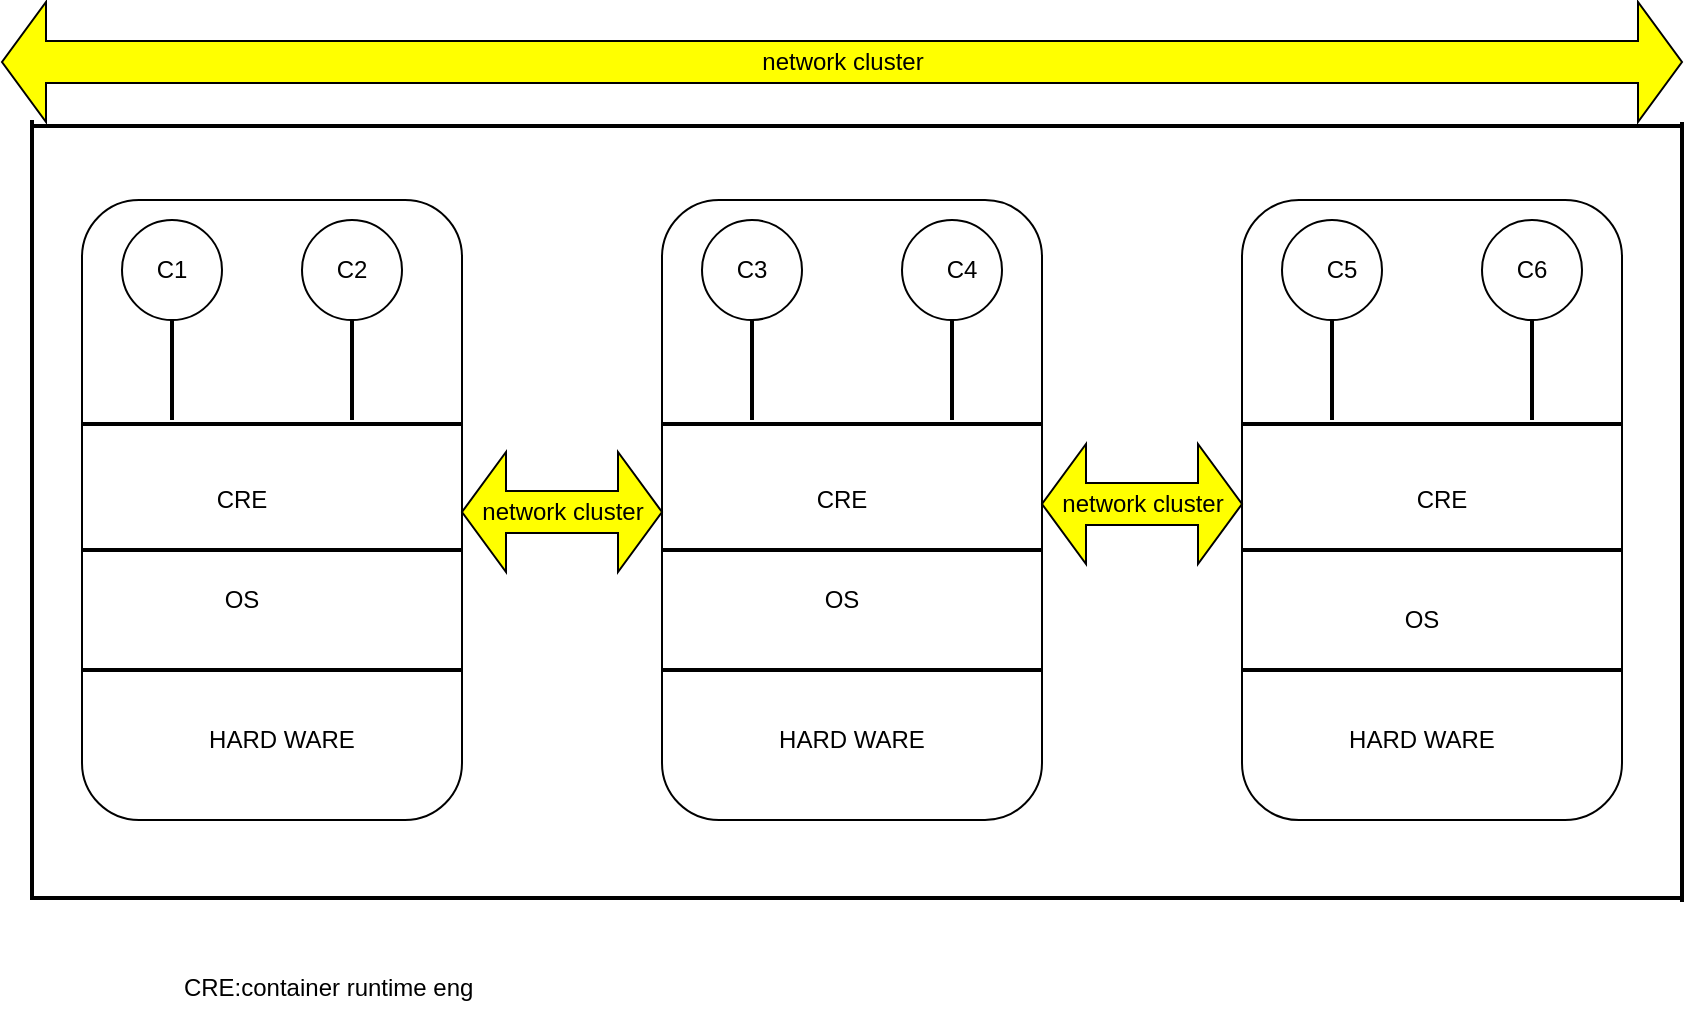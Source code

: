 <mxfile version="14.8.5" type="github">
  <diagram id="wl_e422McLixD423kIPQ" name="Page-1">
    <mxGraphModel dx="1108" dy="482" grid="1" gridSize="10" guides="1" tooltips="1" connect="1" arrows="1" fold="1" page="1" pageScale="1" pageWidth="850" pageHeight="1100" math="0" shadow="0">
      <root>
        <mxCell id="0" />
        <mxCell id="1" parent="0" />
        <mxCell id="t8bC1MIJuQSVdHQi2Ddk-7" value="" style="rounded=1;whiteSpace=wrap;html=1;" vertex="1" parent="1">
          <mxGeometry x="40" y="110" width="190" height="310" as="geometry" />
        </mxCell>
        <mxCell id="t8bC1MIJuQSVdHQi2Ddk-8" value="" style="rounded=1;whiteSpace=wrap;html=1;" vertex="1" parent="1">
          <mxGeometry x="330" y="110" width="190" height="310" as="geometry" />
        </mxCell>
        <mxCell id="t8bC1MIJuQSVdHQi2Ddk-9" value="" style="rounded=1;whiteSpace=wrap;html=1;" vertex="1" parent="1">
          <mxGeometry x="620" y="110" width="190" height="310" as="geometry" />
        </mxCell>
        <mxCell id="t8bC1MIJuQSVdHQi2Ddk-10" value="" style="line;strokeWidth=2;html=1;" vertex="1" parent="1">
          <mxGeometry x="40" y="340" width="190" height="10" as="geometry" />
        </mxCell>
        <mxCell id="t8bC1MIJuQSVdHQi2Ddk-12" value="" style="line;strokeWidth=2;html=1;" vertex="1" parent="1">
          <mxGeometry x="40" y="280" width="190" height="10" as="geometry" />
        </mxCell>
        <mxCell id="t8bC1MIJuQSVdHQi2Ddk-13" value="" style="line;strokeWidth=2;html=1;" vertex="1" parent="1">
          <mxGeometry x="40" y="217" width="190" height="10" as="geometry" />
        </mxCell>
        <mxCell id="t8bC1MIJuQSVdHQi2Ddk-14" value="" style="line;strokeWidth=2;html=1;" vertex="1" parent="1">
          <mxGeometry x="330" y="340" width="190" height="10" as="geometry" />
        </mxCell>
        <mxCell id="t8bC1MIJuQSVdHQi2Ddk-15" value="" style="line;strokeWidth=2;html=1;" vertex="1" parent="1">
          <mxGeometry x="330" y="280" width="190" height="10" as="geometry" />
        </mxCell>
        <mxCell id="t8bC1MIJuQSVdHQi2Ddk-16" value="" style="line;strokeWidth=2;html=1;" vertex="1" parent="1">
          <mxGeometry x="330" y="217" width="190" height="10" as="geometry" />
        </mxCell>
        <mxCell id="t8bC1MIJuQSVdHQi2Ddk-17" value="" style="line;strokeWidth=2;html=1;" vertex="1" parent="1">
          <mxGeometry x="620" y="340" width="190" height="10" as="geometry" />
        </mxCell>
        <mxCell id="t8bC1MIJuQSVdHQi2Ddk-18" value="" style="line;strokeWidth=2;html=1;" vertex="1" parent="1">
          <mxGeometry x="620" y="280" width="190" height="10" as="geometry" />
        </mxCell>
        <mxCell id="t8bC1MIJuQSVdHQi2Ddk-19" value="" style="line;strokeWidth=2;html=1;" vertex="1" parent="1">
          <mxGeometry x="620" y="217" width="190" height="10" as="geometry" />
        </mxCell>
        <mxCell id="t8bC1MIJuQSVdHQi2Ddk-20" value="HARD WARE" style="text;html=1;strokeColor=none;fillColor=none;align=center;verticalAlign=middle;whiteSpace=wrap;rounded=0;" vertex="1" parent="1">
          <mxGeometry x="80" y="370" width="120" height="20" as="geometry" />
        </mxCell>
        <mxCell id="t8bC1MIJuQSVdHQi2Ddk-21" value="OS" style="text;html=1;strokeColor=none;fillColor=none;align=center;verticalAlign=middle;whiteSpace=wrap;rounded=0;" vertex="1" parent="1">
          <mxGeometry x="100" y="300" width="40" height="20" as="geometry" />
        </mxCell>
        <mxCell id="t8bC1MIJuQSVdHQi2Ddk-22" value="CRE" style="text;html=1;strokeColor=none;fillColor=none;align=center;verticalAlign=middle;whiteSpace=wrap;rounded=0;" vertex="1" parent="1">
          <mxGeometry x="100" y="250" width="40" height="20" as="geometry" />
        </mxCell>
        <mxCell id="t8bC1MIJuQSVdHQi2Ddk-23" value="" style="ellipse;whiteSpace=wrap;html=1;aspect=fixed;" vertex="1" parent="1">
          <mxGeometry x="60" y="120" width="50" height="50" as="geometry" />
        </mxCell>
        <mxCell id="t8bC1MIJuQSVdHQi2Ddk-25" value="" style="ellipse;whiteSpace=wrap;html=1;aspect=fixed;" vertex="1" parent="1">
          <mxGeometry x="150" y="120" width="50" height="50" as="geometry" />
        </mxCell>
        <mxCell id="t8bC1MIJuQSVdHQi2Ddk-26" value="" style="ellipse;whiteSpace=wrap;html=1;aspect=fixed;" vertex="1" parent="1">
          <mxGeometry x="350" y="120" width="50" height="50" as="geometry" />
        </mxCell>
        <mxCell id="t8bC1MIJuQSVdHQi2Ddk-27" value="" style="ellipse;whiteSpace=wrap;html=1;aspect=fixed;" vertex="1" parent="1">
          <mxGeometry x="450" y="120" width="50" height="50" as="geometry" />
        </mxCell>
        <mxCell id="t8bC1MIJuQSVdHQi2Ddk-28" value="" style="ellipse;whiteSpace=wrap;html=1;aspect=fixed;" vertex="1" parent="1">
          <mxGeometry x="640" y="120" width="50" height="50" as="geometry" />
        </mxCell>
        <mxCell id="t8bC1MIJuQSVdHQi2Ddk-29" value="" style="ellipse;whiteSpace=wrap;html=1;aspect=fixed;" vertex="1" parent="1">
          <mxGeometry x="740" y="120" width="50" height="50" as="geometry" />
        </mxCell>
        <mxCell id="t8bC1MIJuQSVdHQi2Ddk-32" value="" style="line;strokeWidth=2;direction=south;html=1;" vertex="1" parent="1">
          <mxGeometry x="80" y="170" width="10" height="50" as="geometry" />
        </mxCell>
        <mxCell id="t8bC1MIJuQSVdHQi2Ddk-33" value="" style="line;strokeWidth=2;direction=south;html=1;" vertex="1" parent="1">
          <mxGeometry x="170" y="170" width="10" height="50" as="geometry" />
        </mxCell>
        <mxCell id="t8bC1MIJuQSVdHQi2Ddk-34" value="" style="line;strokeWidth=2;direction=south;html=1;" vertex="1" parent="1">
          <mxGeometry x="370" y="170" width="10" height="50" as="geometry" />
        </mxCell>
        <mxCell id="t8bC1MIJuQSVdHQi2Ddk-35" value="" style="line;strokeWidth=2;direction=south;html=1;" vertex="1" parent="1">
          <mxGeometry x="470" y="170" width="10" height="50" as="geometry" />
        </mxCell>
        <mxCell id="t8bC1MIJuQSVdHQi2Ddk-36" value="" style="line;strokeWidth=2;direction=south;html=1;" vertex="1" parent="1">
          <mxGeometry x="660" y="170" width="10" height="50" as="geometry" />
        </mxCell>
        <mxCell id="t8bC1MIJuQSVdHQi2Ddk-37" value="" style="line;strokeWidth=2;direction=south;html=1;" vertex="1" parent="1">
          <mxGeometry x="760" y="170" width="10" height="50" as="geometry" />
        </mxCell>
        <mxCell id="t8bC1MIJuQSVdHQi2Ddk-39" value="HARD WARE" style="text;html=1;strokeColor=none;fillColor=none;align=center;verticalAlign=middle;whiteSpace=wrap;rounded=0;" vertex="1" parent="1">
          <mxGeometry x="365" y="370" width="120" height="20" as="geometry" />
        </mxCell>
        <mxCell id="t8bC1MIJuQSVdHQi2Ddk-40" value="HARD WARE" style="text;html=1;strokeColor=none;fillColor=none;align=center;verticalAlign=middle;whiteSpace=wrap;rounded=0;" vertex="1" parent="1">
          <mxGeometry x="650" y="370" width="120" height="20" as="geometry" />
        </mxCell>
        <mxCell id="t8bC1MIJuQSVdHQi2Ddk-41" value="OS" style="text;html=1;strokeColor=none;fillColor=none;align=center;verticalAlign=middle;whiteSpace=wrap;rounded=0;" vertex="1" parent="1">
          <mxGeometry x="400" y="300" width="40" height="20" as="geometry" />
        </mxCell>
        <mxCell id="t8bC1MIJuQSVdHQi2Ddk-42" value="OS" style="text;html=1;strokeColor=none;fillColor=none;align=center;verticalAlign=middle;whiteSpace=wrap;rounded=0;" vertex="1" parent="1">
          <mxGeometry x="690" y="310" width="40" height="20" as="geometry" />
        </mxCell>
        <mxCell id="t8bC1MIJuQSVdHQi2Ddk-43" value="CRE" style="text;html=1;strokeColor=none;fillColor=none;align=center;verticalAlign=middle;whiteSpace=wrap;rounded=0;" vertex="1" parent="1">
          <mxGeometry x="400" y="250" width="40" height="20" as="geometry" />
        </mxCell>
        <mxCell id="t8bC1MIJuQSVdHQi2Ddk-44" value="CRE" style="text;html=1;strokeColor=none;fillColor=none;align=center;verticalAlign=middle;whiteSpace=wrap;rounded=0;" vertex="1" parent="1">
          <mxGeometry x="700" y="250" width="40" height="20" as="geometry" />
        </mxCell>
        <mxCell id="t8bC1MIJuQSVdHQi2Ddk-45" value="C1" style="text;html=1;strokeColor=none;fillColor=none;align=center;verticalAlign=middle;whiteSpace=wrap;rounded=0;" vertex="1" parent="1">
          <mxGeometry x="65" y="135" width="40" height="20" as="geometry" />
        </mxCell>
        <mxCell id="t8bC1MIJuQSVdHQi2Ddk-47" value="C2&lt;span style=&quot;color: rgba(0 , 0 , 0 , 0) ; font-family: monospace ; font-size: 0px&quot;&gt;%3CmxGraphModel%3E%3Croot%3E%3CmxCell%20id%3D%220%22%2F%3E%3CmxCell%20id%3D%221%22%20parent%3D%220%22%2F%3E%3CmxCell%20id%3D%222%22%20value%3D%22C1%22%20style%3D%22text%3Bhtml%3D1%3BstrokeColor%3Dnone%3BfillColor%3Dnone%3Balign%3Dcenter%3BverticalAlign%3Dmiddle%3BwhiteSpace%3Dwrap%3Brounded%3D0%3B%22%20vertex%3D%221%22%20parent%3D%221%22%3E%3CmxGeometry%20x%3D%2265%22%20y%3D%22135%22%20width%3D%2240%22%20height%3D%2220%22%20as%3D%22geometry%22%2F%3E%3C%2FmxCell%3E%3C%2Froot%3E%3C%2FmxGraphModel%3E&lt;/span&gt;" style="text;html=1;strokeColor=none;fillColor=none;align=center;verticalAlign=middle;whiteSpace=wrap;rounded=0;" vertex="1" parent="1">
          <mxGeometry x="155" y="135" width="40" height="20" as="geometry" />
        </mxCell>
        <mxCell id="t8bC1MIJuQSVdHQi2Ddk-48" value="C3" style="text;html=1;strokeColor=none;fillColor=none;align=center;verticalAlign=middle;whiteSpace=wrap;rounded=0;" vertex="1" parent="1">
          <mxGeometry x="355" y="135" width="40" height="20" as="geometry" />
        </mxCell>
        <mxCell id="t8bC1MIJuQSVdHQi2Ddk-49" value="C4" style="text;html=1;strokeColor=none;fillColor=none;align=center;verticalAlign=middle;whiteSpace=wrap;rounded=0;" vertex="1" parent="1">
          <mxGeometry x="460" y="135" width="40" height="20" as="geometry" />
        </mxCell>
        <mxCell id="t8bC1MIJuQSVdHQi2Ddk-50" value="C5" style="text;html=1;strokeColor=none;fillColor=none;align=center;verticalAlign=middle;whiteSpace=wrap;rounded=0;" vertex="1" parent="1">
          <mxGeometry x="650" y="135" width="40" height="20" as="geometry" />
        </mxCell>
        <mxCell id="t8bC1MIJuQSVdHQi2Ddk-51" value="C6" style="text;html=1;strokeColor=none;fillColor=none;align=center;verticalAlign=middle;whiteSpace=wrap;rounded=0;" vertex="1" parent="1">
          <mxGeometry x="745" y="135" width="40" height="20" as="geometry" />
        </mxCell>
        <mxCell id="t8bC1MIJuQSVdHQi2Ddk-54" value="network cluster" style="html=1;shadow=0;dashed=0;align=center;verticalAlign=middle;shape=mxgraph.arrows2.twoWayArrow;dy=0.65;dx=22;fillColor=#FFFF00;" vertex="1" parent="1">
          <mxGeometry x="230" y="236" width="100" height="60" as="geometry" />
        </mxCell>
        <mxCell id="t8bC1MIJuQSVdHQi2Ddk-55" value="network cluster" style="html=1;shadow=0;dashed=0;align=center;verticalAlign=middle;shape=mxgraph.arrows2.twoWayArrow;dy=0.65;dx=22;fillColor=#FFFF00;" vertex="1" parent="1">
          <mxGeometry x="520" y="232" width="100" height="60" as="geometry" />
        </mxCell>
        <mxCell id="t8bC1MIJuQSVdHQi2Ddk-57" value="CRE:container runtime eng&amp;nbsp;" style="text;html=1;strokeColor=none;fillColor=none;align=center;verticalAlign=middle;whiteSpace=wrap;rounded=0;" vertex="1" parent="1">
          <mxGeometry x="80" y="494" width="170" height="20" as="geometry" />
        </mxCell>
        <mxCell id="t8bC1MIJuQSVdHQi2Ddk-58" value="" style="line;strokeWidth=2;direction=south;html=1;fillColor=#FFFF00;" vertex="1" parent="1">
          <mxGeometry x="10" y="70" width="10" height="390" as="geometry" />
        </mxCell>
        <mxCell id="t8bC1MIJuQSVdHQi2Ddk-60" value="" style="line;strokeWidth=2;html=1;fillColor=#FFFF00;" vertex="1" parent="1">
          <mxGeometry x="16" y="454" width="824" height="10" as="geometry" />
        </mxCell>
        <mxCell id="t8bC1MIJuQSVdHQi2Ddk-61" value="" style="line;strokeWidth=2;direction=south;html=1;fillColor=#FFFF00;" vertex="1" parent="1">
          <mxGeometry x="835" y="71" width="10" height="390" as="geometry" />
        </mxCell>
        <mxCell id="t8bC1MIJuQSVdHQi2Ddk-62" value="" style="line;strokeWidth=2;html=1;fillColor=#FFFF00;" vertex="1" parent="1">
          <mxGeometry x="16" y="68" width="824" height="10" as="geometry" />
        </mxCell>
        <mxCell id="t8bC1MIJuQSVdHQi2Ddk-63" value="network cluster" style="html=1;shadow=0;dashed=0;align=center;verticalAlign=middle;shape=mxgraph.arrows2.twoWayArrow;dy=0.65;dx=22;fillColor=#FFFF00;" vertex="1" parent="1">
          <mxGeometry y="11" width="840" height="60" as="geometry" />
        </mxCell>
      </root>
    </mxGraphModel>
  </diagram>
</mxfile>
